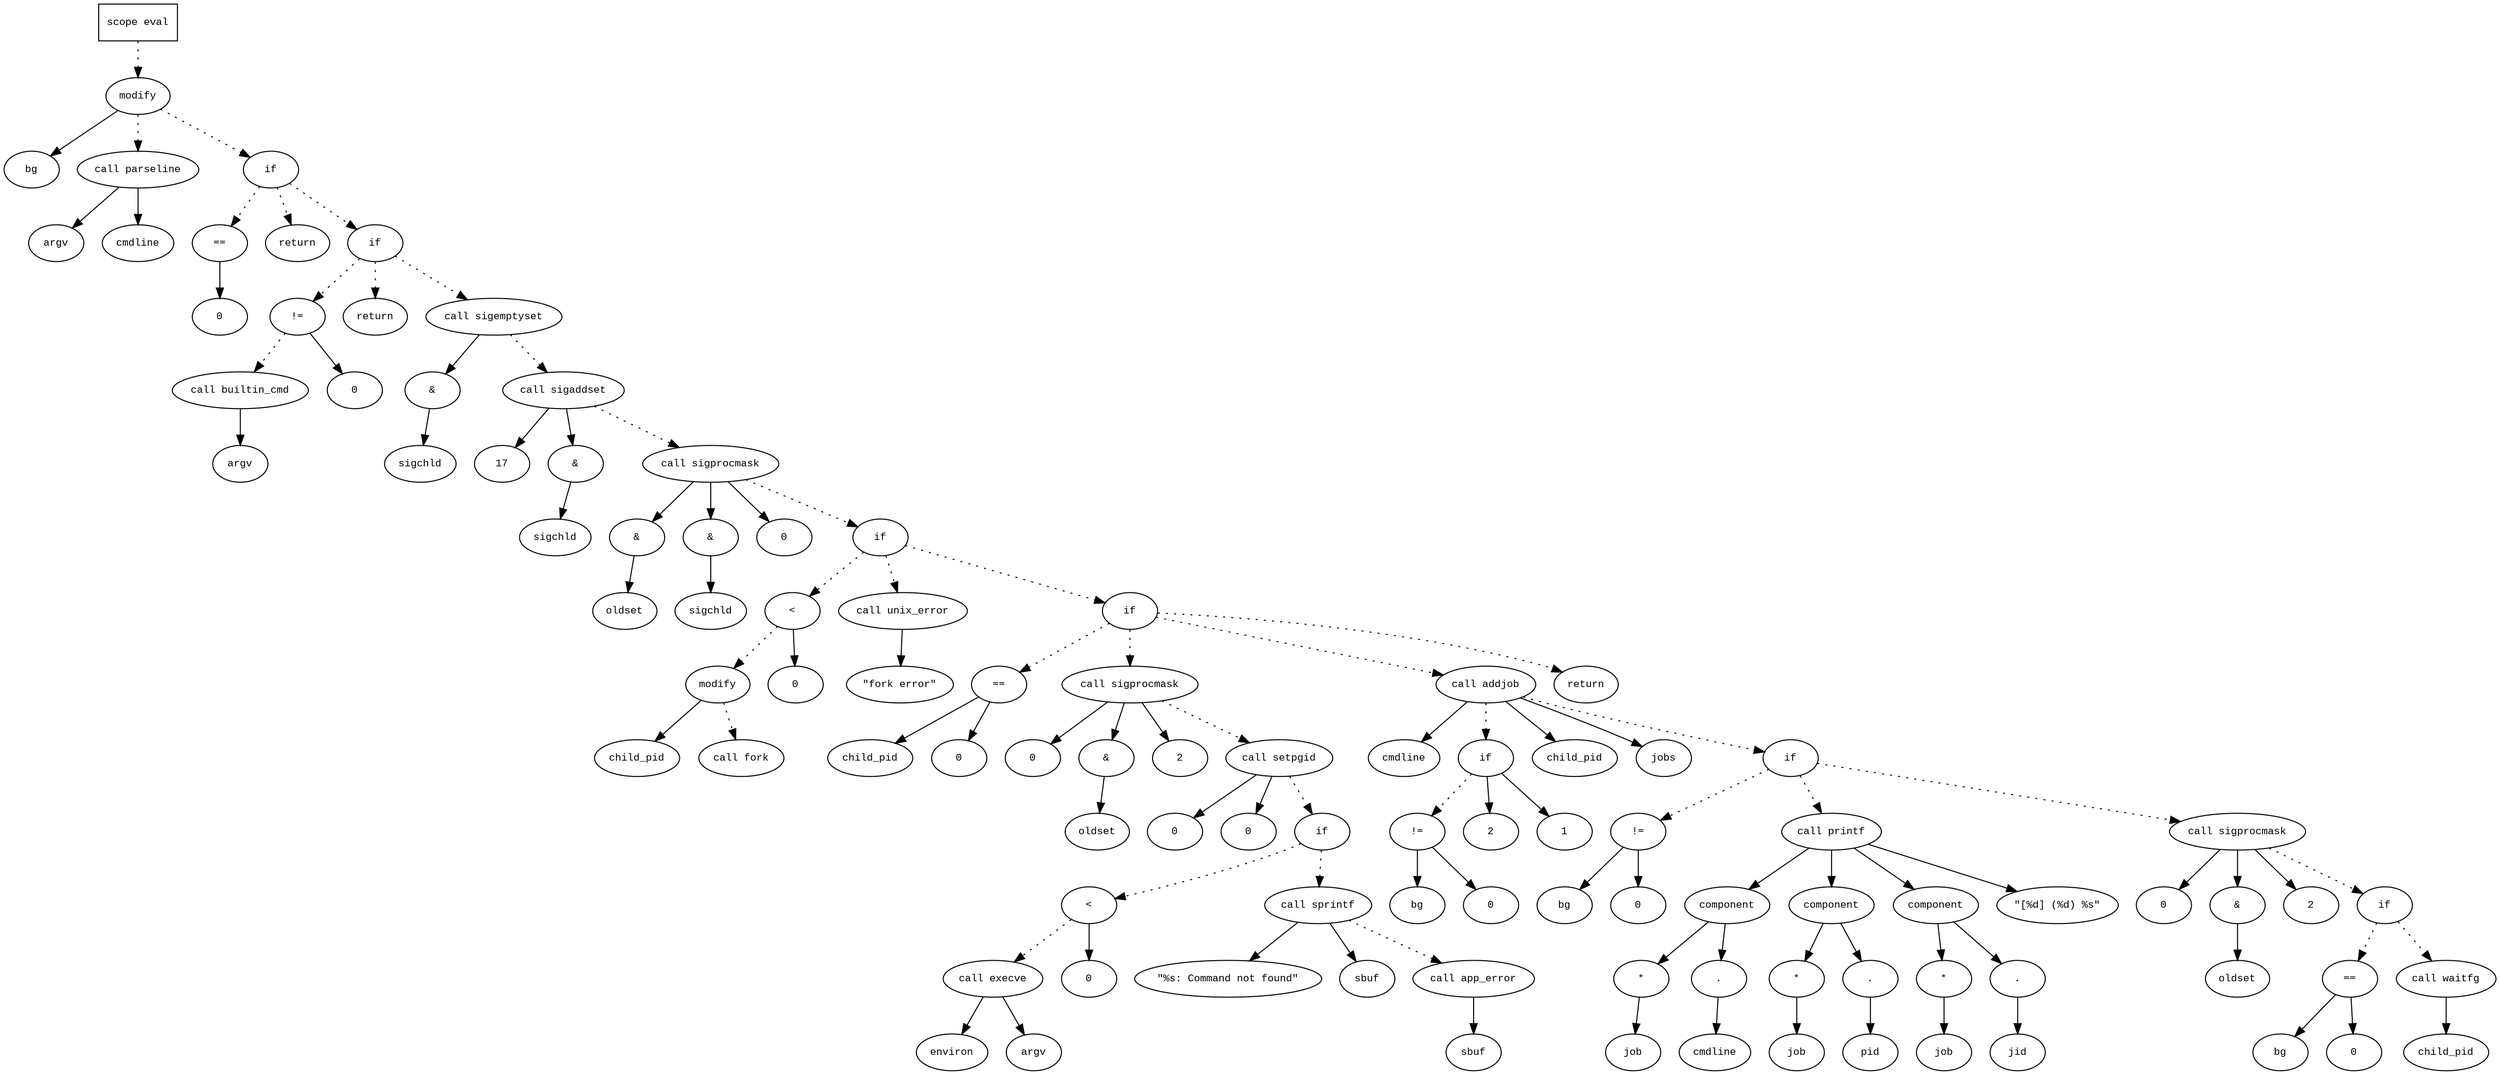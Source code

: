 digraph AST {
  graph [fontname="Times New Roman",fontsize=10];
  node  [fontname="Courier New",fontsize=10];
  edge  [fontname="Times New Roman",fontsize=10];

  node1 [label="scope eval",shape=box];
  node2 [label="modify",shape=ellipse];
  node3 [label="bg",shape=ellipse];
  node2 -> node3;
  node4 [label="call parseline",shape=ellipse];
  node5 [label="argv",shape=ellipse];
  node4 -> node5;
  node6 [label="cmdline",shape=ellipse];
  node4 -> node6;
  node2 -> node4 [style=dotted];
  node1 -> node2 [style=dotted];
  node7 [label="if",shape=ellipse];
  node2 -> node7 [style=dotted];
  node8 [label="==",shape=ellipse];
  node9 [label="0",shape=ellipse];
  node8 -> node9;
  node7 -> node8 [style=dotted];
  node10 [label="return",shape=ellipse];
  node7 -> node10 [style=dotted];
  node11 [label="if",shape=ellipse];
  node7 -> node11 [style=dotted];
  node12 [label="!=",shape=ellipse];
  node13 [label="call builtin_cmd",shape=ellipse];
  node14 [label="argv",shape=ellipse];
  node13 -> node14;
  node12 -> node13 [style=dotted];
  node15 [label="0",shape=ellipse];
  node12 -> node15;
  node11 -> node12 [style=dotted];
  node16 [label="return",shape=ellipse];
  node11 -> node16 [style=dotted];
  node17 [label="call sigemptyset",shape=ellipse];
  node18 [label="&",shape=ellipse];
  node17 -> node18;
  node19 [label="sigchld",shape=ellipse];
  node18 -> node19;
  node11 -> node17 [style=dotted];
  node20 [label="call sigaddset",shape=ellipse];
  node21 [label="17",shape=ellipse];
  node20 -> node21;
  node22 [label="&",shape=ellipse];
  node20 -> node22;
  node23 [label="sigchld",shape=ellipse];
  node22 -> node23;
  node17 -> node20 [style=dotted];
  node24 [label="call sigprocmask",shape=ellipse];
  node25 [label="&",shape=ellipse];
  node24 -> node25;
  node26 [label="oldset",shape=ellipse];
  node25 -> node26;
  node27 [label="&",shape=ellipse];
  node24 -> node27;
  node28 [label="sigchld",shape=ellipse];
  node27 -> node28;
  node29 [label="0",shape=ellipse];
  node24 -> node29;
  node20 -> node24 [style=dotted];
  node30 [label="if",shape=ellipse];
  node24 -> node30 [style=dotted];
  node31 [label="<",shape=ellipse];
  node32 [label="modify",shape=ellipse];
  node33 [label="child_pid",shape=ellipse];
  node32 -> node33;
  node34 [label="call fork",shape=ellipse];
  node32 -> node34 [style=dotted];
  node31 -> node32 [style=dotted];
  node35 [label="0",shape=ellipse];
  node31 -> node35;
  node30 -> node31 [style=dotted];
  node36 [label="call unix_error",shape=ellipse];
  node37 [label="\"fork error\"",shape=ellipse];
  node36 -> node37;
  node30 -> node36 [style=dotted];
  node38 [label="if",shape=ellipse];
  node30 -> node38 [style=dotted];
  node39 [label="==",shape=ellipse];
  node40 [label="child_pid",shape=ellipse];
  node39 -> node40;
  node41 [label="0",shape=ellipse];
  node39 -> node41;
  node38 -> node39 [style=dotted];
  node42 [label="call sigprocmask",shape=ellipse];
  node43 [label="0",shape=ellipse];
  node42 -> node43;
  node44 [label="&",shape=ellipse];
  node42 -> node44;
  node45 [label="oldset",shape=ellipse];
  node44 -> node45;
  node46 [label="2",shape=ellipse];
  node42 -> node46;
  node38 -> node42 [style=dotted];
  node47 [label="call setpgid",shape=ellipse];
  node48 [label="0",shape=ellipse];
  node47 -> node48;
  node49 [label="0",shape=ellipse];
  node47 -> node49;
  node42 -> node47 [style=dotted];
  node50 [label="if",shape=ellipse];
  node47 -> node50 [style=dotted];
  node51 [label="<",shape=ellipse];
  node52 [label="call execve",shape=ellipse];
  node53 [label="environ",shape=ellipse];
  node52 -> node53;
  node54 [label="argv",shape=ellipse];
  node52 -> node54;
  node51 -> node52 [style=dotted];
  node55 [label="0",shape=ellipse];
  node51 -> node55;
  node50 -> node51 [style=dotted];
  node56 [label="call sprintf",shape=ellipse];
  node57 [label="\"%s: Command not found\"",shape=ellipse];
  node56 -> node57;
  node58 [label="sbuf",shape=ellipse];
  node56 -> node58;
  node50 -> node56 [style=dotted];
  node59 [label="call app_error",shape=ellipse];
  node60 [label="sbuf",shape=ellipse];
  node59 -> node60;
  node56 -> node59 [style=dotted];
  node61 [label="call addjob",shape=ellipse];
  node62 [label="cmdline",shape=ellipse];
  node61 -> node62;
  node63 [label="if",shape=ellipse];
  node61 -> node63 [style=dotted];
  node64 [label="!=",shape=ellipse];
  node65 [label="bg",shape=ellipse];
  node64 -> node65;
  node66 [label="0",shape=ellipse];
  node64 -> node66;
  node63 -> node64 [style=dotted];
  node67 [label="2",shape=ellipse];
  node63 -> node67;
  node68 [label="1",shape=ellipse];
  node63 -> node68;
  node69 [label="child_pid",shape=ellipse];
  node61 -> node69;
  node70 [label="jobs",shape=ellipse];
  node61 -> node70;
  node38 -> node61 [style=dotted];
  node71 [label="if",shape=ellipse];
  node61 -> node71 [style=dotted];
  node72 [label="!=",shape=ellipse];
  node73 [label="bg",shape=ellipse];
  node72 -> node73;
  node74 [label="0",shape=ellipse];
  node72 -> node74;
  node71 -> node72 [style=dotted];
  node75 [label="call printf",shape=ellipse];
  node76 [label="component",shape=ellipse];
  node75 -> node76;
  node77 [label="*",shape=ellipse];
  node78 [label="job",shape=ellipse];
  node77 -> node78;
  node76 -> node77;
  node79 [label=".",shape=ellipse];
  node76 -> node79;
  node80 [label="cmdline",shape=ellipse];
  node79 -> node80;
  node81 [label="component",shape=ellipse];
  node75 -> node81;
  node82 [label="*",shape=ellipse];
  node83 [label="job",shape=ellipse];
  node82 -> node83;
  node81 -> node82;
  node84 [label=".",shape=ellipse];
  node81 -> node84;
  node85 [label="pid",shape=ellipse];
  node84 -> node85;
  node86 [label="component",shape=ellipse];
  node75 -> node86;
  node87 [label="*",shape=ellipse];
  node88 [label="job",shape=ellipse];
  node87 -> node88;
  node86 -> node87;
  node89 [label=".",shape=ellipse];
  node86 -> node89;
  node90 [label="jid",shape=ellipse];
  node89 -> node90;
  node91 [label="\"[%d] (%d) %s\"",shape=ellipse];
  node75 -> node91;
  node71 -> node75 [style=dotted];
  node92 [label="call sigprocmask",shape=ellipse];
  node93 [label="0",shape=ellipse];
  node92 -> node93;
  node94 [label="&",shape=ellipse];
  node92 -> node94;
  node95 [label="oldset",shape=ellipse];
  node94 -> node95;
  node96 [label="2",shape=ellipse];
  node92 -> node96;
  node71 -> node92 [style=dotted];
  node97 [label="if",shape=ellipse];
  node92 -> node97 [style=dotted];
  node98 [label="==",shape=ellipse];
  node99 [label="bg",shape=ellipse];
  node98 -> node99;
  node100 [label="0",shape=ellipse];
  node98 -> node100;
  node97 -> node98 [style=dotted];
  node101 [label="call waitfg",shape=ellipse];
  node102 [label="child_pid",shape=ellipse];
  node101 -> node102;
  node97 -> node101 [style=dotted];
  node103 [label="return",shape=ellipse];
  node38 -> node103 [style=dotted];
} 